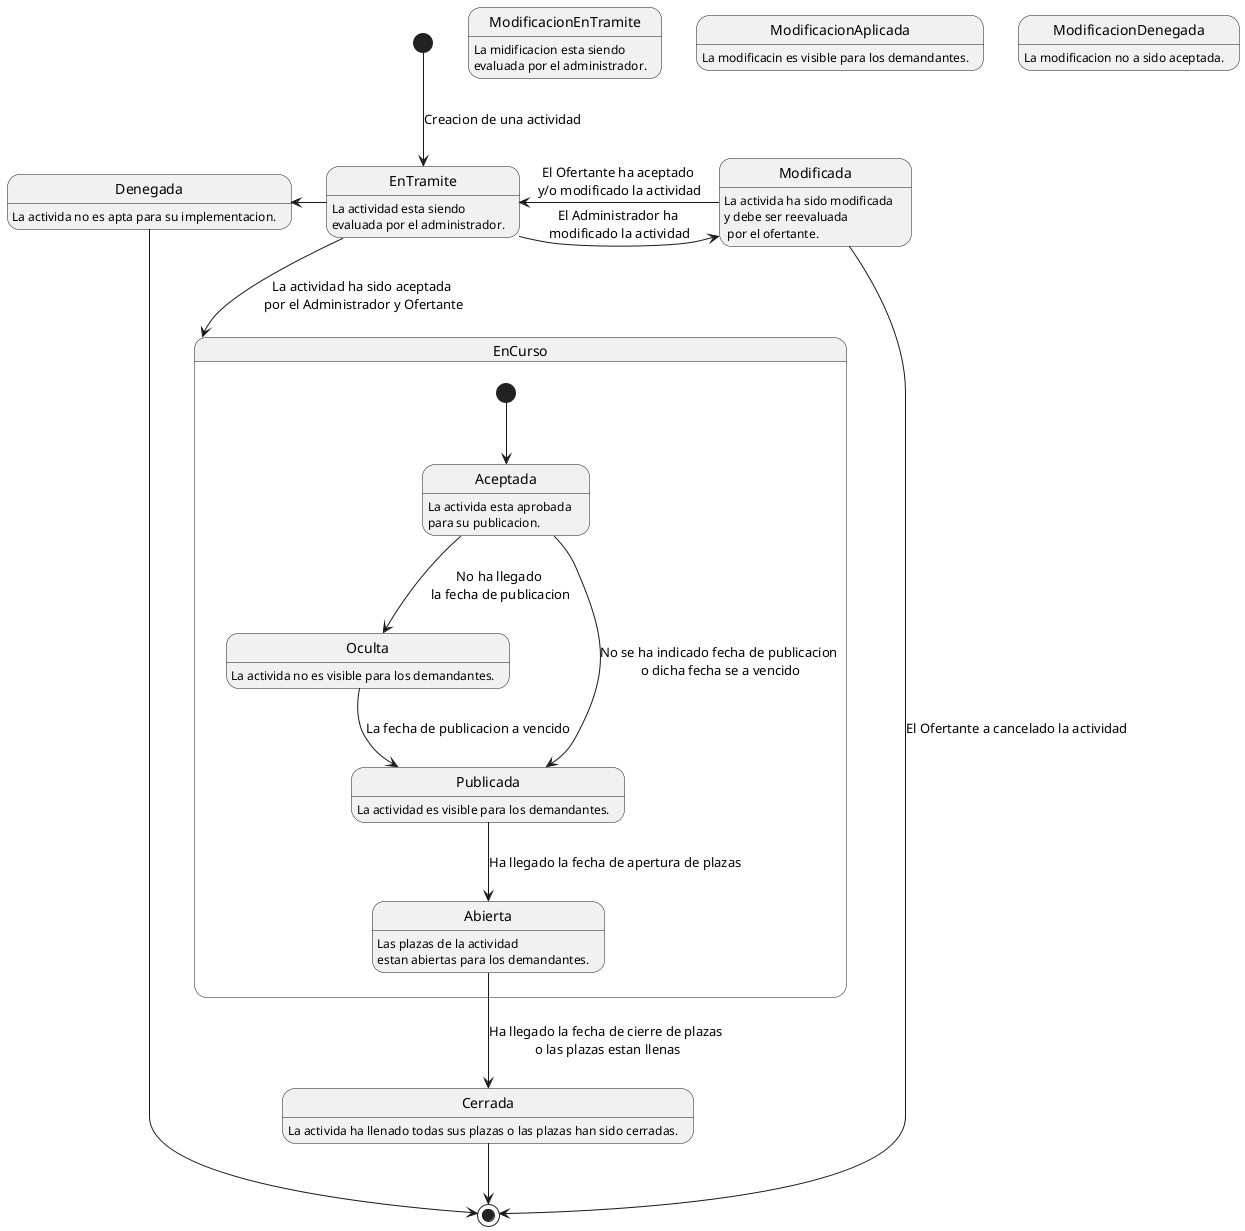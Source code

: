 @startuml estados_de_actividad

' Estados principales
state EnTramite     : La actividad esta siendo \nevaluada por el administrador.
state Modificada    : La activida ha sido modificada \ny debe ser reevaluada \n por el ofertante.
state Denegada      : La activida no es apta para su implementacion.
state Cerrada       : La activida ha llenado todas sus plazas o las plazas han sido cerradas.

' Estados de modificacion
state ModificacionEnTramite : La midificacion esta siendo \nevaluada por el administrador.
state ModificacionAplicada : La modificacin es visible para los demandantes.
state ModificacionDenegada : La modificacion no a sido aceptada.

' Diagrama Principal
[*] --> EnTramite : Creacion de una actividad
EnTramite -left-> Denegada
EnTramite -right-> Modificada : El Administrador ha \nmodificado la actividad
EnTramite --> EnCurso : La actividad ha sido aceptada \npor el Administrador y Ofertante

Modificada -left-> EnTramite : El Ofertante ha aceptado \ny/o modificado la actividad

state EnCurso {
    state Aceptada      : La activida esta aprobada \npara su publicacion.
    state Oculta        : La activida no es visible para los demandantes.
    state Publicada     : La actividad es visible para los demandantes.
    state Abierta       : Las plazas de la actividad \nestan abiertas para los demandantes.

    [*] --> Aceptada
    Aceptada --> Oculta : No ha llegado \nla fecha de publicacion
    Aceptada --> Publicada : No se ha indicado fecha de publicacion \no dicha fecha se a vencido

    Oculta --> Publicada : La fecha de publicacion a vencido

    Publicada --> Abierta : Ha llegado la fecha de apertura de plazas
}

Abierta --> Cerrada : Ha llegado la fecha de cierre de plazas \no las plazas estan llenas


Modificada --> [*] : El Ofertante a cancelado la actividad
Cerrada --> [*]
Denegada --> [*]



@enduml